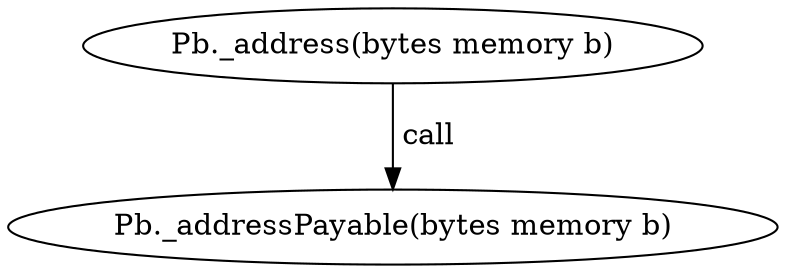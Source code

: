digraph "" {
	graph [bb="0,0,313.31,124.8"];
	node [label="\N"];
	"Pb._address(bytes memory b)"	 [height=0.5,
		pos="156.65,106.8",
		width=3.5023];
	"Pb._addressPayable(bytes memory b)"	 [height=0.5,
		pos="156.65,18",
		width=4.3515];
	"Pb._address(bytes memory b)" -> "Pb._addressPayable(bytes memory b)" [key=call,
	label=" call",
	lp="168.51,62.4",
	pos="e,156.65,36.072 156.65,88.401 156.65,76.295 156.65,60.208 156.65,46.467"];
}

